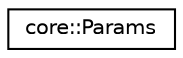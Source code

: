digraph "Graphical Class Hierarchy"
{
 // LATEX_PDF_SIZE
  edge [fontname="Helvetica",fontsize="10",labelfontname="Helvetica",labelfontsize="10"];
  node [fontname="Helvetica",fontsize="10",shape=record];
  rankdir="LR";
  Node0 [label="core::Params",height=0.2,width=0.4,color="black", fillcolor="white", style="filled",URL="$d2/dc9/structcore_1_1Params.html",tooltip=" "];
}

